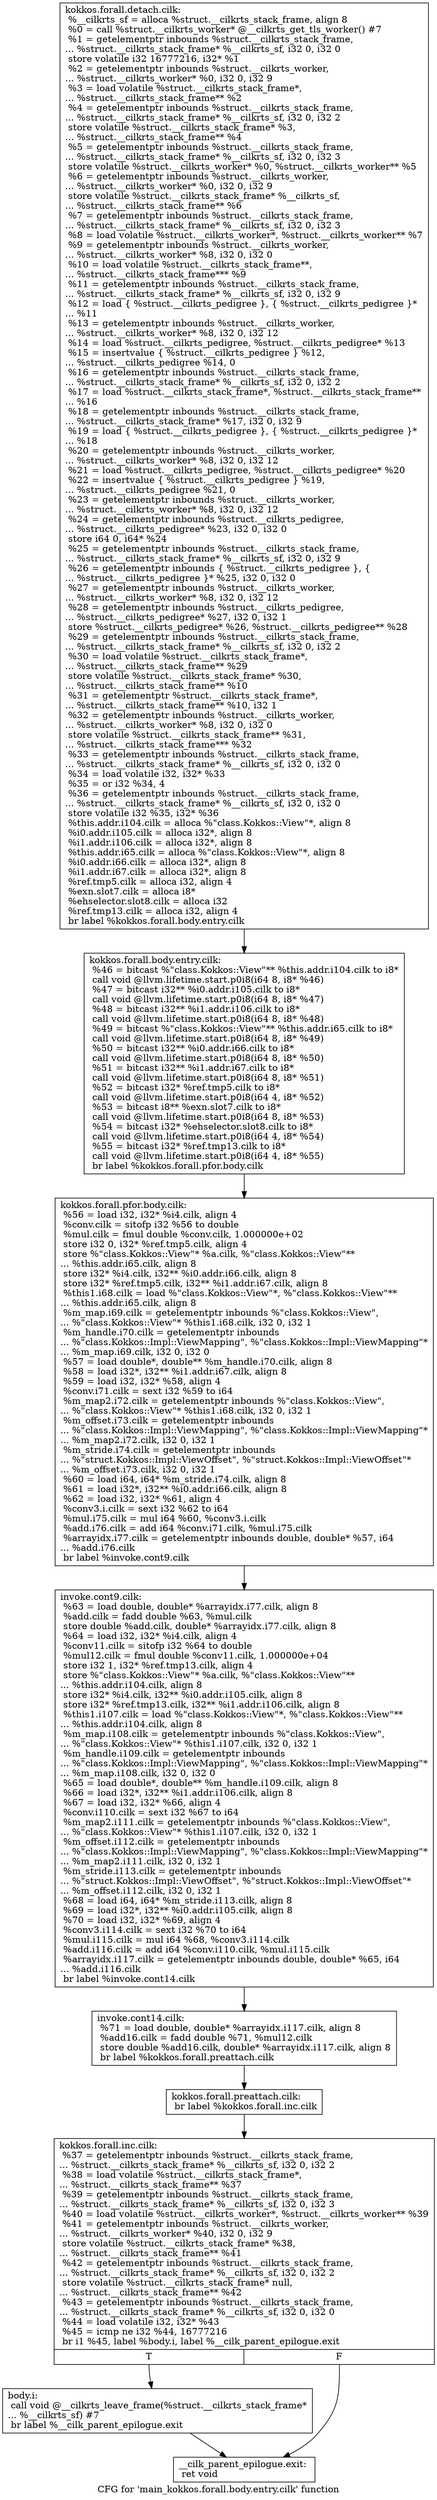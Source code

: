 digraph "CFG for 'main_kokkos.forall.body.entry.cilk' function" {
	label="CFG for 'main_kokkos.forall.body.entry.cilk' function";

	Node0x57efcd0 [shape=record,label="{kokkos.forall.detach.cilk:\l  %__cilkrts_sf = alloca %struct.__cilkrts_stack_frame, align 8\l  %0 = call %struct.__cilkrts_worker* @__cilkrts_get_tls_worker() #7\l  %1 = getelementptr inbounds %struct.__cilkrts_stack_frame,\l... %struct.__cilkrts_stack_frame* %__cilkrts_sf, i32 0, i32 0\l  store volatile i32 16777216, i32* %1\l  %2 = getelementptr inbounds %struct.__cilkrts_worker,\l... %struct.__cilkrts_worker* %0, i32 0, i32 9\l  %3 = load volatile %struct.__cilkrts_stack_frame*,\l... %struct.__cilkrts_stack_frame** %2\l  %4 = getelementptr inbounds %struct.__cilkrts_stack_frame,\l... %struct.__cilkrts_stack_frame* %__cilkrts_sf, i32 0, i32 2\l  store volatile %struct.__cilkrts_stack_frame* %3,\l... %struct.__cilkrts_stack_frame** %4\l  %5 = getelementptr inbounds %struct.__cilkrts_stack_frame,\l... %struct.__cilkrts_stack_frame* %__cilkrts_sf, i32 0, i32 3\l  store volatile %struct.__cilkrts_worker* %0, %struct.__cilkrts_worker** %5\l  %6 = getelementptr inbounds %struct.__cilkrts_worker,\l... %struct.__cilkrts_worker* %0, i32 0, i32 9\l  store volatile %struct.__cilkrts_stack_frame* %__cilkrts_sf,\l... %struct.__cilkrts_stack_frame** %6\l  %7 = getelementptr inbounds %struct.__cilkrts_stack_frame,\l... %struct.__cilkrts_stack_frame* %__cilkrts_sf, i32 0, i32 3\l  %8 = load volatile %struct.__cilkrts_worker*, %struct.__cilkrts_worker** %7\l  %9 = getelementptr inbounds %struct.__cilkrts_worker,\l... %struct.__cilkrts_worker* %8, i32 0, i32 0\l  %10 = load volatile %struct.__cilkrts_stack_frame**,\l... %struct.__cilkrts_stack_frame*** %9\l  %11 = getelementptr inbounds %struct.__cilkrts_stack_frame,\l... %struct.__cilkrts_stack_frame* %__cilkrts_sf, i32 0, i32 9\l  %12 = load \{ %struct.__cilkrts_pedigree \}, \{ %struct.__cilkrts_pedigree \}*\l... %11\l  %13 = getelementptr inbounds %struct.__cilkrts_worker,\l... %struct.__cilkrts_worker* %8, i32 0, i32 12\l  %14 = load %struct.__cilkrts_pedigree, %struct.__cilkrts_pedigree* %13\l  %15 = insertvalue \{ %struct.__cilkrts_pedigree \} %12,\l... %struct.__cilkrts_pedigree %14, 0\l  %16 = getelementptr inbounds %struct.__cilkrts_stack_frame,\l... %struct.__cilkrts_stack_frame* %__cilkrts_sf, i32 0, i32 2\l  %17 = load %struct.__cilkrts_stack_frame*, %struct.__cilkrts_stack_frame**\l... %16\l  %18 = getelementptr inbounds %struct.__cilkrts_stack_frame,\l... %struct.__cilkrts_stack_frame* %17, i32 0, i32 9\l  %19 = load \{ %struct.__cilkrts_pedigree \}, \{ %struct.__cilkrts_pedigree \}*\l... %18\l  %20 = getelementptr inbounds %struct.__cilkrts_worker,\l... %struct.__cilkrts_worker* %8, i32 0, i32 12\l  %21 = load %struct.__cilkrts_pedigree, %struct.__cilkrts_pedigree* %20\l  %22 = insertvalue \{ %struct.__cilkrts_pedigree \} %19,\l... %struct.__cilkrts_pedigree %21, 0\l  %23 = getelementptr inbounds %struct.__cilkrts_worker,\l... %struct.__cilkrts_worker* %8, i32 0, i32 12\l  %24 = getelementptr inbounds %struct.__cilkrts_pedigree,\l... %struct.__cilkrts_pedigree* %23, i32 0, i32 0\l  store i64 0, i64* %24\l  %25 = getelementptr inbounds %struct.__cilkrts_stack_frame,\l... %struct.__cilkrts_stack_frame* %__cilkrts_sf, i32 0, i32 9\l  %26 = getelementptr inbounds \{ %struct.__cilkrts_pedigree \}, \{\l... %struct.__cilkrts_pedigree \}* %25, i32 0, i32 0\l  %27 = getelementptr inbounds %struct.__cilkrts_worker,\l... %struct.__cilkrts_worker* %8, i32 0, i32 12\l  %28 = getelementptr inbounds %struct.__cilkrts_pedigree,\l... %struct.__cilkrts_pedigree* %27, i32 0, i32 1\l  store %struct.__cilkrts_pedigree* %26, %struct.__cilkrts_pedigree** %28\l  %29 = getelementptr inbounds %struct.__cilkrts_stack_frame,\l... %struct.__cilkrts_stack_frame* %__cilkrts_sf, i32 0, i32 2\l  %30 = load volatile %struct.__cilkrts_stack_frame*,\l... %struct.__cilkrts_stack_frame** %29\l  store volatile %struct.__cilkrts_stack_frame* %30,\l... %struct.__cilkrts_stack_frame** %10\l  %31 = getelementptr %struct.__cilkrts_stack_frame*,\l... %struct.__cilkrts_stack_frame** %10, i32 1\l  %32 = getelementptr inbounds %struct.__cilkrts_worker,\l... %struct.__cilkrts_worker* %8, i32 0, i32 0\l  store volatile %struct.__cilkrts_stack_frame** %31,\l... %struct.__cilkrts_stack_frame*** %32\l  %33 = getelementptr inbounds %struct.__cilkrts_stack_frame,\l... %struct.__cilkrts_stack_frame* %__cilkrts_sf, i32 0, i32 0\l  %34 = load volatile i32, i32* %33\l  %35 = or i32 %34, 4\l  %36 = getelementptr inbounds %struct.__cilkrts_stack_frame,\l... %struct.__cilkrts_stack_frame* %__cilkrts_sf, i32 0, i32 0\l  store volatile i32 %35, i32* %36\l  %this.addr.i104.cilk = alloca %\"class.Kokkos::View\"*, align 8\l  %i0.addr.i105.cilk = alloca i32*, align 8\l  %i1.addr.i106.cilk = alloca i32*, align 8\l  %this.addr.i65.cilk = alloca %\"class.Kokkos::View\"*, align 8\l  %i0.addr.i66.cilk = alloca i32*, align 8\l  %i1.addr.i67.cilk = alloca i32*, align 8\l  %ref.tmp5.cilk = alloca i32, align 4\l  %exn.slot7.cilk = alloca i8*\l  %ehselector.slot8.cilk = alloca i32\l  %ref.tmp13.cilk = alloca i32, align 4\l  br label %kokkos.forall.body.entry.cilk\l}"];
	Node0x57efcd0 -> Node0x57f0060;
	Node0x57f1ef0 [shape=record,label="{kokkos.forall.inc.cilk:                           \l  %37 = getelementptr inbounds %struct.__cilkrts_stack_frame,\l... %struct.__cilkrts_stack_frame* %__cilkrts_sf, i32 0, i32 2\l  %38 = load volatile %struct.__cilkrts_stack_frame*,\l... %struct.__cilkrts_stack_frame** %37\l  %39 = getelementptr inbounds %struct.__cilkrts_stack_frame,\l... %struct.__cilkrts_stack_frame* %__cilkrts_sf, i32 0, i32 3\l  %40 = load volatile %struct.__cilkrts_worker*, %struct.__cilkrts_worker** %39\l  %41 = getelementptr inbounds %struct.__cilkrts_worker,\l... %struct.__cilkrts_worker* %40, i32 0, i32 9\l  store volatile %struct.__cilkrts_stack_frame* %38,\l... %struct.__cilkrts_stack_frame** %41\l  %42 = getelementptr inbounds %struct.__cilkrts_stack_frame,\l... %struct.__cilkrts_stack_frame* %__cilkrts_sf, i32 0, i32 2\l  store volatile %struct.__cilkrts_stack_frame* null,\l... %struct.__cilkrts_stack_frame** %42\l  %43 = getelementptr inbounds %struct.__cilkrts_stack_frame,\l... %struct.__cilkrts_stack_frame* %__cilkrts_sf, i32 0, i32 0\l  %44 = load volatile i32, i32* %43\l  %45 = icmp ne i32 %44, 16777216\l  br i1 %45, label %body.i, label %__cilk_parent_epilogue.exit\l|{<s0>T|<s1>F}}"];
	Node0x57f1ef0:s0 -> Node0x57f24f0;
	Node0x57f1ef0:s1 -> Node0x57f25a0;
	Node0x57f24f0 [shape=record,label="{body.i:                                           \l  call void @__cilkrts_leave_frame(%struct.__cilkrts_stack_frame*\l... %__cilkrts_sf) #7\l  br label %__cilk_parent_epilogue.exit\l}"];
	Node0x57f24f0 -> Node0x57f25a0;
	Node0x57f25a0 [shape=record,label="{__cilk_parent_epilogue.exit:                      \l  ret void\l}"];
	Node0x57f0060 [shape=record,label="{kokkos.forall.body.entry.cilk:                    \l  %46 = bitcast %\"class.Kokkos::View\"** %this.addr.i104.cilk to i8*\l  call void @llvm.lifetime.start.p0i8(i64 8, i8* %46)\l  %47 = bitcast i32** %i0.addr.i105.cilk to i8*\l  call void @llvm.lifetime.start.p0i8(i64 8, i8* %47)\l  %48 = bitcast i32** %i1.addr.i106.cilk to i8*\l  call void @llvm.lifetime.start.p0i8(i64 8, i8* %48)\l  %49 = bitcast %\"class.Kokkos::View\"** %this.addr.i65.cilk to i8*\l  call void @llvm.lifetime.start.p0i8(i64 8, i8* %49)\l  %50 = bitcast i32** %i0.addr.i66.cilk to i8*\l  call void @llvm.lifetime.start.p0i8(i64 8, i8* %50)\l  %51 = bitcast i32** %i1.addr.i67.cilk to i8*\l  call void @llvm.lifetime.start.p0i8(i64 8, i8* %51)\l  %52 = bitcast i32* %ref.tmp5.cilk to i8*\l  call void @llvm.lifetime.start.p0i8(i64 4, i8* %52)\l  %53 = bitcast i8** %exn.slot7.cilk to i8*\l  call void @llvm.lifetime.start.p0i8(i64 8, i8* %53)\l  %54 = bitcast i32* %ehselector.slot8.cilk to i8*\l  call void @llvm.lifetime.start.p0i8(i64 4, i8* %54)\l  %55 = bitcast i32* %ref.tmp13.cilk to i8*\l  call void @llvm.lifetime.start.p0i8(i64 4, i8* %55)\l  br label %kokkos.forall.pfor.body.cilk\l}"];
	Node0x57f0060 -> Node0x57f36e0;
	Node0x57f36e0 [shape=record,label="{kokkos.forall.pfor.body.cilk:                     \l  %56 = load i32, i32* %i4.cilk, align 4\l  %conv.cilk = sitofp i32 %56 to double\l  %mul.cilk = fmul double %conv.cilk, 1.000000e+02\l  store i32 0, i32* %ref.tmp5.cilk, align 4\l  store %\"class.Kokkos::View\"* %a.cilk, %\"class.Kokkos::View\"**\l... %this.addr.i65.cilk, align 8\l  store i32* %i4.cilk, i32** %i0.addr.i66.cilk, align 8\l  store i32* %ref.tmp5.cilk, i32** %i1.addr.i67.cilk, align 8\l  %this1.i68.cilk = load %\"class.Kokkos::View\"*, %\"class.Kokkos::View\"**\l... %this.addr.i65.cilk, align 8\l  %m_map.i69.cilk = getelementptr inbounds %\"class.Kokkos::View\",\l... %\"class.Kokkos::View\"* %this1.i68.cilk, i32 0, i32 1\l  %m_handle.i70.cilk = getelementptr inbounds\l... %\"class.Kokkos::Impl::ViewMapping\", %\"class.Kokkos::Impl::ViewMapping\"*\l... %m_map.i69.cilk, i32 0, i32 0\l  %57 = load double*, double** %m_handle.i70.cilk, align 8\l  %58 = load i32*, i32** %i1.addr.i67.cilk, align 8\l  %59 = load i32, i32* %58, align 4\l  %conv.i71.cilk = sext i32 %59 to i64\l  %m_map2.i72.cilk = getelementptr inbounds %\"class.Kokkos::View\",\l... %\"class.Kokkos::View\"* %this1.i68.cilk, i32 0, i32 1\l  %m_offset.i73.cilk = getelementptr inbounds\l... %\"class.Kokkos::Impl::ViewMapping\", %\"class.Kokkos::Impl::ViewMapping\"*\l... %m_map2.i72.cilk, i32 0, i32 1\l  %m_stride.i74.cilk = getelementptr inbounds\l... %\"struct.Kokkos::Impl::ViewOffset\", %\"struct.Kokkos::Impl::ViewOffset\"*\l... %m_offset.i73.cilk, i32 0, i32 1\l  %60 = load i64, i64* %m_stride.i74.cilk, align 8\l  %61 = load i32*, i32** %i0.addr.i66.cilk, align 8\l  %62 = load i32, i32* %61, align 4\l  %conv3.i.cilk = sext i32 %62 to i64\l  %mul.i75.cilk = mul i64 %60, %conv3.i.cilk\l  %add.i76.cilk = add i64 %conv.i71.cilk, %mul.i75.cilk\l  %arrayidx.i77.cilk = getelementptr inbounds double, double* %57, i64\l... %add.i76.cilk\l  br label %invoke.cont9.cilk\l}"];
	Node0x57f36e0 -> Node0x57f4700;
	Node0x57f4700 [shape=record,label="{invoke.cont9.cilk:                                \l  %63 = load double, double* %arrayidx.i77.cilk, align 8\l  %add.cilk = fadd double %63, %mul.cilk\l  store double %add.cilk, double* %arrayidx.i77.cilk, align 8\l  %64 = load i32, i32* %i4.cilk, align 4\l  %conv11.cilk = sitofp i32 %64 to double\l  %mul12.cilk = fmul double %conv11.cilk, 1.000000e+04\l  store i32 1, i32* %ref.tmp13.cilk, align 4\l  store %\"class.Kokkos::View\"* %a.cilk, %\"class.Kokkos::View\"**\l... %this.addr.i104.cilk, align 8\l  store i32* %i4.cilk, i32** %i0.addr.i105.cilk, align 8\l  store i32* %ref.tmp13.cilk, i32** %i1.addr.i106.cilk, align 8\l  %this1.i107.cilk = load %\"class.Kokkos::View\"*, %\"class.Kokkos::View\"**\l... %this.addr.i104.cilk, align 8\l  %m_map.i108.cilk = getelementptr inbounds %\"class.Kokkos::View\",\l... %\"class.Kokkos::View\"* %this1.i107.cilk, i32 0, i32 1\l  %m_handle.i109.cilk = getelementptr inbounds\l... %\"class.Kokkos::Impl::ViewMapping\", %\"class.Kokkos::Impl::ViewMapping\"*\l... %m_map.i108.cilk, i32 0, i32 0\l  %65 = load double*, double** %m_handle.i109.cilk, align 8\l  %66 = load i32*, i32** %i1.addr.i106.cilk, align 8\l  %67 = load i32, i32* %66, align 4\l  %conv.i110.cilk = sext i32 %67 to i64\l  %m_map2.i111.cilk = getelementptr inbounds %\"class.Kokkos::View\",\l... %\"class.Kokkos::View\"* %this1.i107.cilk, i32 0, i32 1\l  %m_offset.i112.cilk = getelementptr inbounds\l... %\"class.Kokkos::Impl::ViewMapping\", %\"class.Kokkos::Impl::ViewMapping\"*\l... %m_map2.i111.cilk, i32 0, i32 1\l  %m_stride.i113.cilk = getelementptr inbounds\l... %\"struct.Kokkos::Impl::ViewOffset\", %\"struct.Kokkos::Impl::ViewOffset\"*\l... %m_offset.i112.cilk, i32 0, i32 1\l  %68 = load i64, i64* %m_stride.i113.cilk, align 8\l  %69 = load i32*, i32** %i0.addr.i105.cilk, align 8\l  %70 = load i32, i32* %69, align 4\l  %conv3.i114.cilk = sext i32 %70 to i64\l  %mul.i115.cilk = mul i64 %68, %conv3.i114.cilk\l  %add.i116.cilk = add i64 %conv.i110.cilk, %mul.i115.cilk\l  %arrayidx.i117.cilk = getelementptr inbounds double, double* %65, i64\l... %add.i116.cilk\l  br label %invoke.cont14.cilk\l}"];
	Node0x57f4700 -> Node0x57f58e0;
	Node0x57f58e0 [shape=record,label="{invoke.cont14.cilk:                               \l  %71 = load double, double* %arrayidx.i117.cilk, align 8\l  %add16.cilk = fadd double %71, %mul12.cilk\l  store double %add16.cilk, double* %arrayidx.i117.cilk, align 8\l  br label %kokkos.forall.preattach.cilk\l}"];
	Node0x57f58e0 -> Node0x57f3fc0;
	Node0x57f3fc0 [shape=record,label="{kokkos.forall.preattach.cilk:                     \l  br label %kokkos.forall.inc.cilk\l}"];
	Node0x57f3fc0 -> Node0x57f1ef0;
}
